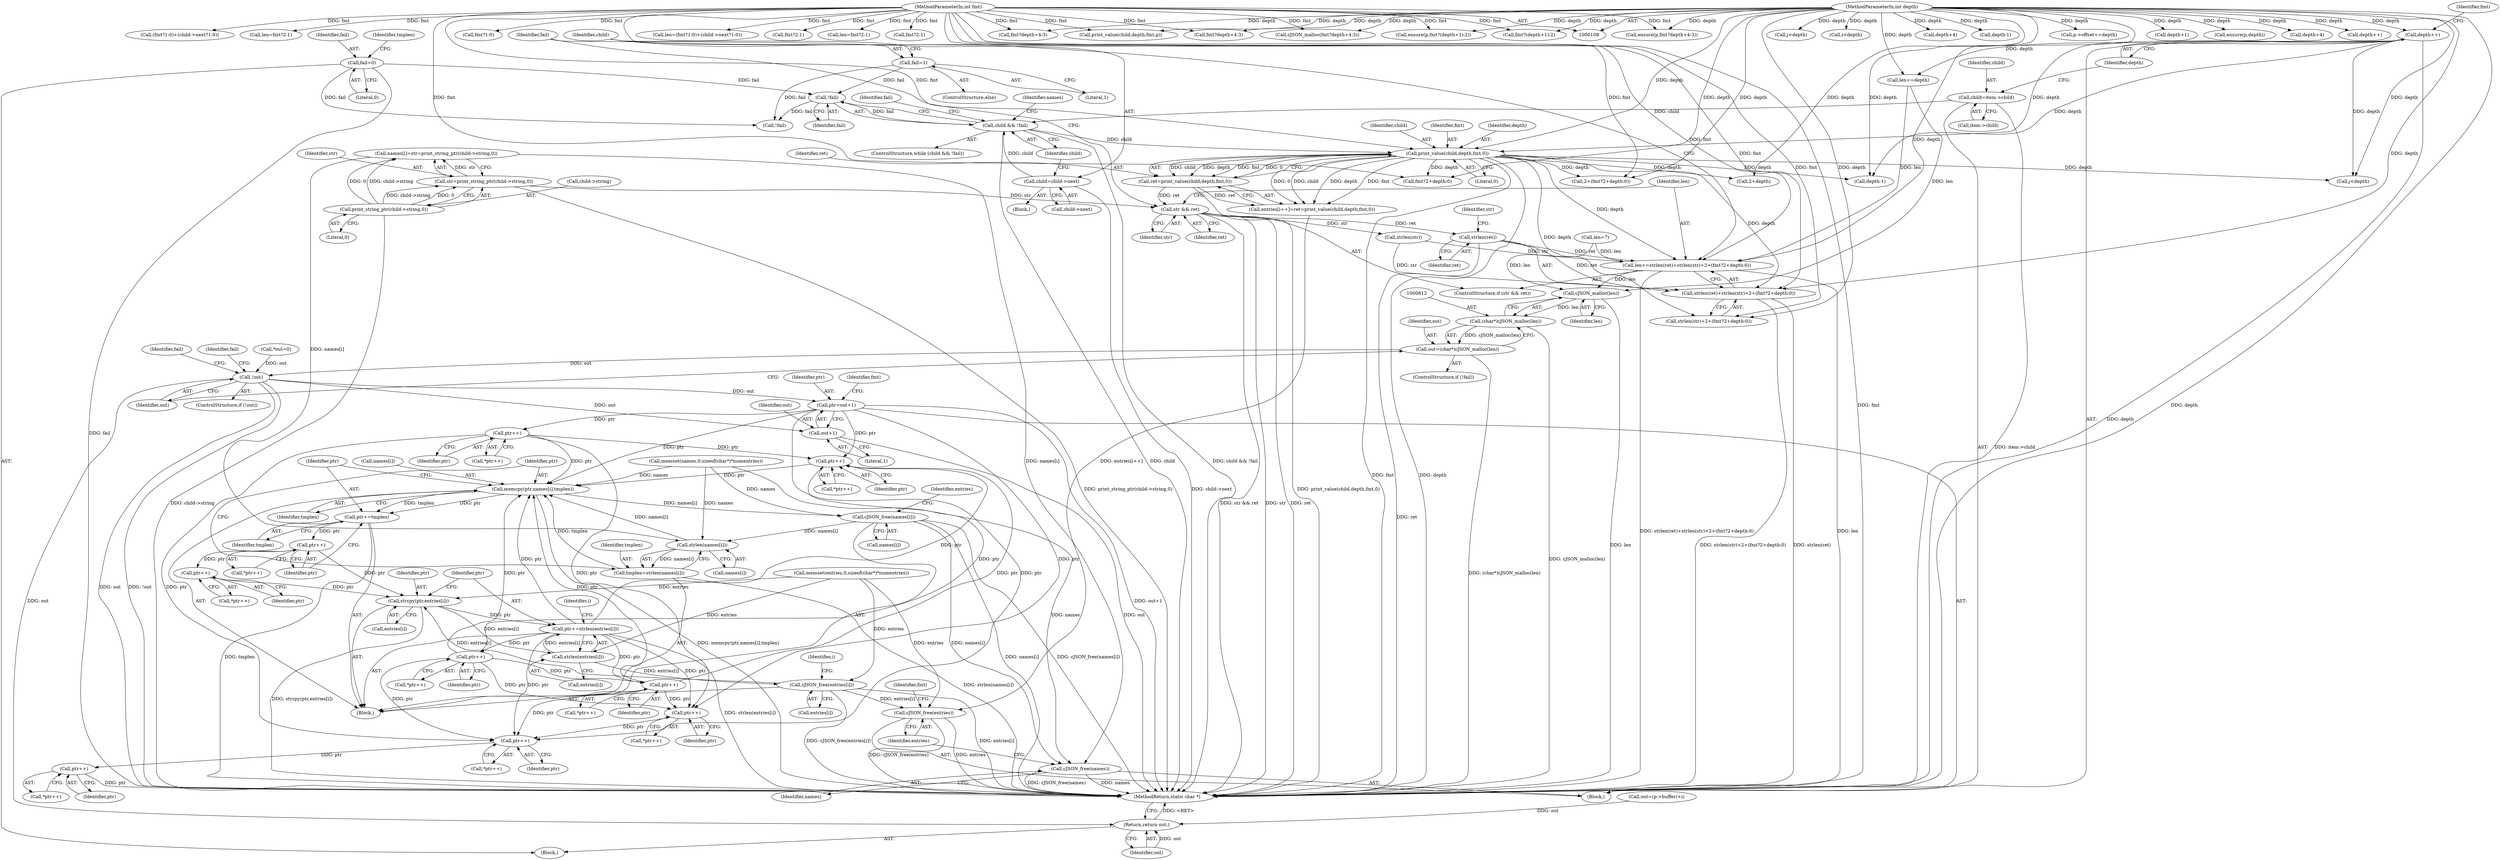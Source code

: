 digraph "0_iperf_91f2fa59e8ed80dfbf400add0164ee0e508e412a_42@API" {
"1000584" [label="(Call,strlen(ret))"];
"1000578" [label="(Call,str && ret)"];
"1000558" [label="(Call,str=print_string_ptr(child->string,0))"];
"1000560" [label="(Call,print_string_ptr(child->string,0))"];
"1000570" [label="(Call,ret=print_value(child,depth,fmt,0))"];
"1000572" [label="(Call,print_value(child,depth,fmt,0))"];
"1000549" [label="(Call,child && !fail)"];
"1000601" [label="(Call,child=child->next)"];
"1000536" [label="(Call,child=item->child)"];
"1000551" [label="(Call,!fail)"];
"1000598" [label="(Call,fail=1)"];
"1000149" [label="(Call,fail=0)"];
"1000541" [label="(Call,depth++)"];
"1000110" [label="(MethodParameterIn,int depth)"];
"1000111" [label="(MethodParameterIn,int fmt)"];
"1000581" [label="(Call,len+=strlen(ret)+strlen(str)+2+(fmt?2+depth:0))"];
"1000613" [label="(Call,cJSON_malloc(len))"];
"1000611" [label="(Call,(char*)cJSON_malloc(len))"];
"1000609" [label="(Call,out=(char*)cJSON_malloc(len))"];
"1000616" [label="(Call,!out)"];
"1000660" [label="(Call,ptr=out+1)"];
"1000669" [label="(Call,ptr++)"];
"1000699" [label="(Call,ptr++)"];
"1000708" [label="(Call,memcpy(ptr,names[i],tmplen))"];
"1000714" [label="(Call,ptr+=tmplen)"];
"1000719" [label="(Call,ptr++)"];
"1000726" [label="(Call,ptr++)"];
"1000729" [label="(Call,strcpy(ptr,entries[i]))"];
"1000734" [label="(Call,ptr+=strlen(entries[i]))"];
"1000748" [label="(Call,ptr++)"];
"1000755" [label="(Call,ptr++)"];
"1000789" [label="(Call,ptr++)"];
"1000794" [label="(Call,ptr++)"];
"1000799" [label="(Call,ptr++)"];
"1000736" [label="(Call,strlen(entries[i]))"];
"1000766" [label="(Call,cJSON_free(entries[i]))"];
"1000772" [label="(Call,cJSON_free(entries))"];
"1000762" [label="(Call,cJSON_free(names[i]))"];
"1000704" [label="(Call,strlen(names[i]))"];
"1000702" [label="(Call,tmplen=strlen(names[i]))"];
"1000770" [label="(Call,cJSON_free(names))"];
"1000662" [label="(Call,out+1)"];
"1000802" [label="(Return,return out;)"];
"1000583" [label="(Call,strlen(ret)+strlen(str)+2+(fmt?2+depth:0))"];
"1000572" [label="(Call,print_value(child,depth,fmt,0))"];
"1000564" [label="(Literal,0)"];
"1000714" [label="(Call,ptr+=tmplen)"];
"1000385" [label="(Call,len=(fmt?1:0)+(child->next?1:0))"];
"1000315" [label="(Call,j<depth)"];
"1000151" [label="(Literal,0)"];
"1000522" [label="(Call,memset(entries,0,sizeof(char*)*numentries))"];
"1000610" [label="(Identifier,out)"];
"1000661" [label="(Identifier,ptr)"];
"1000729" [label="(Call,strcpy(ptr,entries[i]))"];
"1000219" [label="(Call,i<depth)"];
"1000609" [label="(Call,out=(char*)cJSON_malloc(len))"];
"1000747" [label="(Call,*ptr++)"];
"1000591" [label="(Call,fmt?2+depth:0)"];
"1000548" [label="(ControlStructure,while (child && !fail))"];
"1000726" [label="(Call,ptr++)"];
"1000664" [label="(Literal,1)"];
"1000178" [label="(Call,depth+4)"];
"1000608" [label="(Identifier,fail)"];
"1000573" [label="(Identifier,child)"];
"1000541" [label="(Call,depth++)"];
"1000587" [label="(Call,strlen(str))"];
"1000578" [label="(Call,str && ret)"];
"1000762" [label="(Call,cJSON_free(names[i]))"];
"1000154" [label="(Identifier,tmplen)"];
"1000537" [label="(Identifier,child)"];
"1000585" [label="(Identifier,ret)"];
"1000571" [label="(Identifier,ret)"];
"1000176" [label="(Call,fmt?depth+4:3)"];
"1000463" [label="(Call,depth-1)"];
"1000669" [label="(Call,ptr++)"];
"1000800" [label="(Identifier,ptr)"];
"1000793" [label="(Call,*ptr++)"];
"1000709" [label="(Identifier,ptr)"];
"1000581" [label="(Call,len+=strlen(ret)+strlen(str)+2+(fmt?2+depth:0))"];
"1000123" [label="(Call,*out=0)"];
"1000685" [label="(Block,)"];
"1000772" [label="(Call,cJSON_free(entries))"];
"1000325" [label="(Call,p->offset+=depth)"];
"1000755" [label="(Call,ptr++)"];
"1000734" [label="(Call,ptr+=strlen(entries[i]))"];
"1000597" [label="(ControlStructure,else)"];
"1000766" [label="(Call,cJSON_free(entries[i]))"];
"1000617" [label="(Identifier,out)"];
"1000593" [label="(Call,2+depth)"];
"1000799" [label="(Call,ptr++)"];
"1000700" [label="(Identifier,ptr)"];
"1000446" [label="(Call,depth+1)"];
"1000603" [label="(Call,child->next)"];
"1000251" [label="(Call,fmt?2:1)"];
"1000719" [label="(Call,ptr++)"];
"1000575" [label="(Identifier,fmt)"];
"1000542" [label="(Identifier,depth)"];
"1000341" [label="(Call,len=fmt?2:1)"];
"1000544" [label="(Identifier,fmt)"];
"1000588" [label="(Identifier,str)"];
"1000725" [label="(Call,*ptr++)"];
"1000149" [label="(Call,fail=0)"];
"1000619" [label="(Identifier,fail)"];
"1000702" [label="(Call,tmplen=strlen(names[i]))"];
"1000343" [label="(Call,fmt?2:1)"];
"1000614" [label="(Identifier,len)"];
"1000558" [label="(Call,str=print_string_ptr(child->string,0))"];
"1000731" [label="(Call,entries[i])"];
"1000607" [label="(Call,!fail)"];
"1000748" [label="(Call,ptr++)"];
"1000703" [label="(Identifier,tmplen)"];
"1000670" [label="(Identifier,ptr)"];
"1000802" [label="(Return,return out;)"];
"1000789" [label="(Call,ptr++)"];
"1000794" [label="(Call,ptr++)"];
"1000444" [label="(Call,fmt?(depth+1):2)"];
"1000387" [label="(Call,(fmt?1:0)+(child->next?1:0))"];
"1000482" [label="(Call,out=(p->buffer)+i)"];
"1000586" [label="(Call,strlen(str)+2+(fmt?2+depth:0))"];
"1000490" [label="(Block,)"];
"1000771" [label="(Identifier,names)"];
"1000710" [label="(Call,names[i])"];
"1000737" [label="(Call,entries[i])"];
"1000763" [label="(Call,names[i])"];
"1000730" [label="(Identifier,ptr)"];
"1000749" [label="(Identifier,ptr)"];
"1000804" [label="(MethodReturn,static char *)"];
"1000602" [label="(Identifier,child)"];
"1000622" [label="(Identifier,fail)"];
"1000130" [label="(Call,len=7)"];
"1000767" [label="(Call,entries[i])"];
"1000666" [label="(Identifier,fmt)"];
"1000545" [label="(Call,len+=depth)"];
"1000249" [label="(Call,len=fmt?2:1)"];
"1000600" [label="(Literal,1)"];
"1000303" [label="(Call,ensure(p,depth))"];
"1000553" [label="(Block,)"];
"1000111" [label="(MethodParameterIn,int fmt)"];
"1000529" [label="(Call,memset(names,0,sizeof(char*)*numentries))"];
"1000110" [label="(MethodParameterIn,int depth)"];
"1000742" [label="(Identifier,i)"];
"1000574" [label="(Identifier,depth)"];
"1000190" [label="(Call,depth+4)"];
"1000538" [label="(Call,item->child)"];
"1000536" [label="(Call,child=item->child)"];
"1000795" [label="(Identifier,ptr)"];
"1000611" [label="(Call,(char*)cJSON_malloc(len))"];
"1000554" [label="(Call,names[i]=str=print_string_ptr(child->string,0))"];
"1000560" [label="(Call,print_string_ptr(child->string,0))"];
"1000699" [label="(Call,ptr++)"];
"1000549" [label="(Call,child && !fail)"];
"1000613" [label="(Call,cJSON_malloc(len))"];
"1000692" [label="(Call,j<depth)"];
"1000713" [label="(Identifier,tmplen)"];
"1000704" [label="(Call,strlen(names[i]))"];
"1000174" [label="(Call,ensure(p,fmt?depth+4:3))"];
"1000715" [label="(Identifier,ptr)"];
"1000684" [label="(Identifier,i)"];
"1000768" [label="(Identifier,entries)"];
"1000705" [label="(Call,names[i])"];
"1000150" [label="(Identifier,fail)"];
"1000601" [label="(Call,child=child->next)"];
"1000708" [label="(Call,memcpy(ptr,names[i],tmplen))"];
"1000662" [label="(Call,out+1)"];
"1000663" [label="(Identifier,out)"];
"1000579" [label="(Identifier,str)"];
"1000756" [label="(Identifier,ptr)"];
"1000582" [label="(Identifier,len)"];
"1000388" [label="(Call,fmt?1:0)"];
"1000188" [label="(Call,fmt?depth+4:3)"];
"1000559" [label="(Identifier,str)"];
"1000374" [label="(Call,print_value(child,depth,fmt,p))"];
"1000570" [label="(Call,ret=print_value(child,depth,fmt,0))"];
"1000718" [label="(Call,*ptr++)"];
"1000798" [label="(Call,*ptr++)"];
"1000577" [label="(ControlStructure,if (str && ret))"];
"1000552" [label="(Identifier,fail)"];
"1000576" [label="(Literal,0)"];
"1000584" [label="(Call,strlen(ret))"];
"1000803" [label="(Identifier,out)"];
"1000727" [label="(Identifier,ptr)"];
"1000565" [label="(Call,entries[i++]=ret=print_value(child,depth,fmt,0))"];
"1000660" [label="(Call,ptr=out+1)"];
"1000775" [label="(Identifier,fmt)"];
"1000698" [label="(Call,*ptr++)"];
"1000113" [label="(Block,)"];
"1000716" [label="(Identifier,tmplen)"];
"1000616" [label="(Call,!out)"];
"1000735" [label="(Identifier,ptr)"];
"1000589" [label="(Call,2+(fmt?2+depth:0))"];
"1000754" [label="(Call,*ptr++)"];
"1000561" [label="(Call,child->string)"];
"1000782" [label="(Call,depth-1)"];
"1000556" [label="(Identifier,names)"];
"1000187" [label="(Call,cJSON_malloc(fmt?depth+4:3))"];
"1000293" [label="(Call,depth++)"];
"1000580" [label="(Identifier,ret)"];
"1000790" [label="(Identifier,ptr)"];
"1000551" [label="(Call,!fail)"];
"1000788" [label="(Call,*ptr++)"];
"1000550" [label="(Identifier,child)"];
"1000598" [label="(Call,fail=1)"];
"1000599" [label="(Identifier,fail)"];
"1000736" [label="(Call,strlen(entries[i]))"];
"1000668" [label="(Call,*ptr++)"];
"1000606" [label="(ControlStructure,if (!fail))"];
"1000442" [label="(Call,ensure(p,fmt?(depth+1):2))"];
"1000615" [label="(ControlStructure,if (!out))"];
"1000770" [label="(Call,cJSON_free(names))"];
"1000583" [label="(Call,strlen(ret)+strlen(str)+2+(fmt?2+depth:0))"];
"1000773" [label="(Identifier,entries)"];
"1000720" [label="(Identifier,ptr)"];
"1000584" -> "1000583"  [label="AST: "];
"1000584" -> "1000585"  [label="CFG: "];
"1000585" -> "1000584"  [label="AST: "];
"1000588" -> "1000584"  [label="CFG: "];
"1000584" -> "1000804"  [label="DDG: ret"];
"1000584" -> "1000581"  [label="DDG: ret"];
"1000584" -> "1000583"  [label="DDG: ret"];
"1000578" -> "1000584"  [label="DDG: ret"];
"1000578" -> "1000577"  [label="AST: "];
"1000578" -> "1000579"  [label="CFG: "];
"1000578" -> "1000580"  [label="CFG: "];
"1000579" -> "1000578"  [label="AST: "];
"1000580" -> "1000578"  [label="AST: "];
"1000582" -> "1000578"  [label="CFG: "];
"1000599" -> "1000578"  [label="CFG: "];
"1000578" -> "1000804"  [label="DDG: str"];
"1000578" -> "1000804"  [label="DDG: ret"];
"1000578" -> "1000804"  [label="DDG: str && ret"];
"1000558" -> "1000578"  [label="DDG: str"];
"1000570" -> "1000578"  [label="DDG: ret"];
"1000578" -> "1000587"  [label="DDG: str"];
"1000558" -> "1000554"  [label="AST: "];
"1000558" -> "1000560"  [label="CFG: "];
"1000559" -> "1000558"  [label="AST: "];
"1000560" -> "1000558"  [label="AST: "];
"1000554" -> "1000558"  [label="CFG: "];
"1000558" -> "1000804"  [label="DDG: print_string_ptr(child->string,0)"];
"1000558" -> "1000554"  [label="DDG: str"];
"1000560" -> "1000558"  [label="DDG: child->string"];
"1000560" -> "1000558"  [label="DDG: 0"];
"1000560" -> "1000564"  [label="CFG: "];
"1000561" -> "1000560"  [label="AST: "];
"1000564" -> "1000560"  [label="AST: "];
"1000560" -> "1000804"  [label="DDG: child->string"];
"1000560" -> "1000554"  [label="DDG: child->string"];
"1000560" -> "1000554"  [label="DDG: 0"];
"1000570" -> "1000565"  [label="AST: "];
"1000570" -> "1000572"  [label="CFG: "];
"1000571" -> "1000570"  [label="AST: "];
"1000572" -> "1000570"  [label="AST: "];
"1000565" -> "1000570"  [label="CFG: "];
"1000570" -> "1000804"  [label="DDG: print_value(child,depth,fmt,0)"];
"1000570" -> "1000565"  [label="DDG: ret"];
"1000572" -> "1000570"  [label="DDG: child"];
"1000572" -> "1000570"  [label="DDG: depth"];
"1000572" -> "1000570"  [label="DDG: fmt"];
"1000572" -> "1000570"  [label="DDG: 0"];
"1000572" -> "1000576"  [label="CFG: "];
"1000573" -> "1000572"  [label="AST: "];
"1000574" -> "1000572"  [label="AST: "];
"1000575" -> "1000572"  [label="AST: "];
"1000576" -> "1000572"  [label="AST: "];
"1000572" -> "1000804"  [label="DDG: fmt"];
"1000572" -> "1000804"  [label="DDG: depth"];
"1000572" -> "1000565"  [label="DDG: child"];
"1000572" -> "1000565"  [label="DDG: depth"];
"1000572" -> "1000565"  [label="DDG: fmt"];
"1000572" -> "1000565"  [label="DDG: 0"];
"1000549" -> "1000572"  [label="DDG: child"];
"1000541" -> "1000572"  [label="DDG: depth"];
"1000110" -> "1000572"  [label="DDG: depth"];
"1000111" -> "1000572"  [label="DDG: fmt"];
"1000572" -> "1000581"  [label="DDG: depth"];
"1000572" -> "1000583"  [label="DDG: depth"];
"1000572" -> "1000586"  [label="DDG: depth"];
"1000572" -> "1000589"  [label="DDG: depth"];
"1000572" -> "1000591"  [label="DDG: depth"];
"1000572" -> "1000593"  [label="DDG: depth"];
"1000572" -> "1000692"  [label="DDG: depth"];
"1000572" -> "1000782"  [label="DDG: depth"];
"1000549" -> "1000548"  [label="AST: "];
"1000549" -> "1000550"  [label="CFG: "];
"1000549" -> "1000551"  [label="CFG: "];
"1000550" -> "1000549"  [label="AST: "];
"1000551" -> "1000549"  [label="AST: "];
"1000556" -> "1000549"  [label="CFG: "];
"1000608" -> "1000549"  [label="CFG: "];
"1000549" -> "1000804"  [label="DDG: child"];
"1000549" -> "1000804"  [label="DDG: child && !fail"];
"1000601" -> "1000549"  [label="DDG: child"];
"1000536" -> "1000549"  [label="DDG: child"];
"1000551" -> "1000549"  [label="DDG: fail"];
"1000601" -> "1000553"  [label="AST: "];
"1000601" -> "1000603"  [label="CFG: "];
"1000602" -> "1000601"  [label="AST: "];
"1000603" -> "1000601"  [label="AST: "];
"1000550" -> "1000601"  [label="CFG: "];
"1000601" -> "1000804"  [label="DDG: child->next"];
"1000536" -> "1000490"  [label="AST: "];
"1000536" -> "1000538"  [label="CFG: "];
"1000537" -> "1000536"  [label="AST: "];
"1000538" -> "1000536"  [label="AST: "];
"1000542" -> "1000536"  [label="CFG: "];
"1000536" -> "1000804"  [label="DDG: item->child"];
"1000551" -> "1000552"  [label="CFG: "];
"1000552" -> "1000551"  [label="AST: "];
"1000598" -> "1000551"  [label="DDG: fail"];
"1000149" -> "1000551"  [label="DDG: fail"];
"1000551" -> "1000607"  [label="DDG: fail"];
"1000598" -> "1000597"  [label="AST: "];
"1000598" -> "1000600"  [label="CFG: "];
"1000599" -> "1000598"  [label="AST: "];
"1000600" -> "1000598"  [label="AST: "];
"1000602" -> "1000598"  [label="CFG: "];
"1000598" -> "1000607"  [label="DDG: fail"];
"1000149" -> "1000113"  [label="AST: "];
"1000149" -> "1000151"  [label="CFG: "];
"1000150" -> "1000149"  [label="AST: "];
"1000151" -> "1000149"  [label="AST: "];
"1000154" -> "1000149"  [label="CFG: "];
"1000149" -> "1000804"  [label="DDG: fail"];
"1000149" -> "1000607"  [label="DDG: fail"];
"1000541" -> "1000490"  [label="AST: "];
"1000541" -> "1000542"  [label="CFG: "];
"1000542" -> "1000541"  [label="AST: "];
"1000544" -> "1000541"  [label="CFG: "];
"1000541" -> "1000804"  [label="DDG: depth"];
"1000110" -> "1000541"  [label="DDG: depth"];
"1000541" -> "1000545"  [label="DDG: depth"];
"1000541" -> "1000692"  [label="DDG: depth"];
"1000541" -> "1000782"  [label="DDG: depth"];
"1000110" -> "1000108"  [label="AST: "];
"1000110" -> "1000804"  [label="DDG: depth"];
"1000110" -> "1000174"  [label="DDG: depth"];
"1000110" -> "1000176"  [label="DDG: depth"];
"1000110" -> "1000178"  [label="DDG: depth"];
"1000110" -> "1000187"  [label="DDG: depth"];
"1000110" -> "1000188"  [label="DDG: depth"];
"1000110" -> "1000190"  [label="DDG: depth"];
"1000110" -> "1000219"  [label="DDG: depth"];
"1000110" -> "1000293"  [label="DDG: depth"];
"1000110" -> "1000303"  [label="DDG: depth"];
"1000110" -> "1000315"  [label="DDG: depth"];
"1000110" -> "1000325"  [label="DDG: depth"];
"1000110" -> "1000374"  [label="DDG: depth"];
"1000110" -> "1000442"  [label="DDG: depth"];
"1000110" -> "1000444"  [label="DDG: depth"];
"1000110" -> "1000446"  [label="DDG: depth"];
"1000110" -> "1000463"  [label="DDG: depth"];
"1000110" -> "1000545"  [label="DDG: depth"];
"1000110" -> "1000581"  [label="DDG: depth"];
"1000110" -> "1000583"  [label="DDG: depth"];
"1000110" -> "1000586"  [label="DDG: depth"];
"1000110" -> "1000589"  [label="DDG: depth"];
"1000110" -> "1000591"  [label="DDG: depth"];
"1000110" -> "1000593"  [label="DDG: depth"];
"1000110" -> "1000692"  [label="DDG: depth"];
"1000110" -> "1000782"  [label="DDG: depth"];
"1000111" -> "1000108"  [label="AST: "];
"1000111" -> "1000804"  [label="DDG: fmt"];
"1000111" -> "1000174"  [label="DDG: fmt"];
"1000111" -> "1000176"  [label="DDG: fmt"];
"1000111" -> "1000187"  [label="DDG: fmt"];
"1000111" -> "1000188"  [label="DDG: fmt"];
"1000111" -> "1000249"  [label="DDG: fmt"];
"1000111" -> "1000251"  [label="DDG: fmt"];
"1000111" -> "1000341"  [label="DDG: fmt"];
"1000111" -> "1000343"  [label="DDG: fmt"];
"1000111" -> "1000374"  [label="DDG: fmt"];
"1000111" -> "1000385"  [label="DDG: fmt"];
"1000111" -> "1000387"  [label="DDG: fmt"];
"1000111" -> "1000388"  [label="DDG: fmt"];
"1000111" -> "1000442"  [label="DDG: fmt"];
"1000111" -> "1000444"  [label="DDG: fmt"];
"1000111" -> "1000581"  [label="DDG: fmt"];
"1000111" -> "1000583"  [label="DDG: fmt"];
"1000111" -> "1000586"  [label="DDG: fmt"];
"1000111" -> "1000589"  [label="DDG: fmt"];
"1000111" -> "1000591"  [label="DDG: fmt"];
"1000581" -> "1000577"  [label="AST: "];
"1000581" -> "1000583"  [label="CFG: "];
"1000582" -> "1000581"  [label="AST: "];
"1000583" -> "1000581"  [label="AST: "];
"1000602" -> "1000581"  [label="CFG: "];
"1000581" -> "1000804"  [label="DDG: strlen(ret)+strlen(str)+2+(fmt?2+depth:0)"];
"1000581" -> "1000804"  [label="DDG: len"];
"1000587" -> "1000581"  [label="DDG: str"];
"1000545" -> "1000581"  [label="DDG: len"];
"1000130" -> "1000581"  [label="DDG: len"];
"1000581" -> "1000613"  [label="DDG: len"];
"1000613" -> "1000611"  [label="AST: "];
"1000613" -> "1000614"  [label="CFG: "];
"1000614" -> "1000613"  [label="AST: "];
"1000611" -> "1000613"  [label="CFG: "];
"1000613" -> "1000804"  [label="DDG: len"];
"1000613" -> "1000611"  [label="DDG: len"];
"1000545" -> "1000613"  [label="DDG: len"];
"1000130" -> "1000613"  [label="DDG: len"];
"1000611" -> "1000609"  [label="AST: "];
"1000612" -> "1000611"  [label="AST: "];
"1000609" -> "1000611"  [label="CFG: "];
"1000611" -> "1000804"  [label="DDG: cJSON_malloc(len)"];
"1000611" -> "1000609"  [label="DDG: cJSON_malloc(len)"];
"1000609" -> "1000606"  [label="AST: "];
"1000610" -> "1000609"  [label="AST: "];
"1000617" -> "1000609"  [label="CFG: "];
"1000609" -> "1000804"  [label="DDG: (char*)cJSON_malloc(len)"];
"1000609" -> "1000616"  [label="DDG: out"];
"1000616" -> "1000615"  [label="AST: "];
"1000616" -> "1000617"  [label="CFG: "];
"1000617" -> "1000616"  [label="AST: "];
"1000619" -> "1000616"  [label="CFG: "];
"1000622" -> "1000616"  [label="CFG: "];
"1000616" -> "1000804"  [label="DDG: out"];
"1000616" -> "1000804"  [label="DDG: !out"];
"1000123" -> "1000616"  [label="DDG: out"];
"1000616" -> "1000660"  [label="DDG: out"];
"1000616" -> "1000662"  [label="DDG: out"];
"1000616" -> "1000802"  [label="DDG: out"];
"1000660" -> "1000490"  [label="AST: "];
"1000660" -> "1000662"  [label="CFG: "];
"1000661" -> "1000660"  [label="AST: "];
"1000662" -> "1000660"  [label="AST: "];
"1000666" -> "1000660"  [label="CFG: "];
"1000660" -> "1000804"  [label="DDG: out+1"];
"1000660" -> "1000669"  [label="DDG: ptr"];
"1000660" -> "1000699"  [label="DDG: ptr"];
"1000660" -> "1000708"  [label="DDG: ptr"];
"1000660" -> "1000789"  [label="DDG: ptr"];
"1000660" -> "1000794"  [label="DDG: ptr"];
"1000669" -> "1000668"  [label="AST: "];
"1000669" -> "1000670"  [label="CFG: "];
"1000670" -> "1000669"  [label="AST: "];
"1000668" -> "1000669"  [label="CFG: "];
"1000669" -> "1000699"  [label="DDG: ptr"];
"1000669" -> "1000708"  [label="DDG: ptr"];
"1000669" -> "1000789"  [label="DDG: ptr"];
"1000669" -> "1000794"  [label="DDG: ptr"];
"1000699" -> "1000698"  [label="AST: "];
"1000699" -> "1000700"  [label="CFG: "];
"1000700" -> "1000699"  [label="AST: "];
"1000698" -> "1000699"  [label="CFG: "];
"1000734" -> "1000699"  [label="DDG: ptr"];
"1000748" -> "1000699"  [label="DDG: ptr"];
"1000755" -> "1000699"  [label="DDG: ptr"];
"1000699" -> "1000708"  [label="DDG: ptr"];
"1000708" -> "1000685"  [label="AST: "];
"1000708" -> "1000713"  [label="CFG: "];
"1000709" -> "1000708"  [label="AST: "];
"1000710" -> "1000708"  [label="AST: "];
"1000713" -> "1000708"  [label="AST: "];
"1000715" -> "1000708"  [label="CFG: "];
"1000708" -> "1000804"  [label="DDG: memcpy(ptr,names[i],tmplen)"];
"1000734" -> "1000708"  [label="DDG: ptr"];
"1000748" -> "1000708"  [label="DDG: ptr"];
"1000755" -> "1000708"  [label="DDG: ptr"];
"1000529" -> "1000708"  [label="DDG: names"];
"1000704" -> "1000708"  [label="DDG: names[i]"];
"1000702" -> "1000708"  [label="DDG: tmplen"];
"1000708" -> "1000714"  [label="DDG: tmplen"];
"1000708" -> "1000714"  [label="DDG: ptr"];
"1000708" -> "1000762"  [label="DDG: names[i]"];
"1000714" -> "1000685"  [label="AST: "];
"1000714" -> "1000716"  [label="CFG: "];
"1000715" -> "1000714"  [label="AST: "];
"1000716" -> "1000714"  [label="AST: "];
"1000720" -> "1000714"  [label="CFG: "];
"1000714" -> "1000804"  [label="DDG: tmplen"];
"1000714" -> "1000719"  [label="DDG: ptr"];
"1000719" -> "1000718"  [label="AST: "];
"1000719" -> "1000720"  [label="CFG: "];
"1000720" -> "1000719"  [label="AST: "];
"1000718" -> "1000719"  [label="CFG: "];
"1000719" -> "1000726"  [label="DDG: ptr"];
"1000719" -> "1000729"  [label="DDG: ptr"];
"1000726" -> "1000725"  [label="AST: "];
"1000726" -> "1000727"  [label="CFG: "];
"1000727" -> "1000726"  [label="AST: "];
"1000725" -> "1000726"  [label="CFG: "];
"1000726" -> "1000729"  [label="DDG: ptr"];
"1000729" -> "1000685"  [label="AST: "];
"1000729" -> "1000731"  [label="CFG: "];
"1000730" -> "1000729"  [label="AST: "];
"1000731" -> "1000729"  [label="AST: "];
"1000735" -> "1000729"  [label="CFG: "];
"1000729" -> "1000804"  [label="DDG: strcpy(ptr,entries[i])"];
"1000766" -> "1000729"  [label="DDG: entries[i]"];
"1000522" -> "1000729"  [label="DDG: entries"];
"1000729" -> "1000734"  [label="DDG: ptr"];
"1000729" -> "1000736"  [label="DDG: entries[i]"];
"1000734" -> "1000685"  [label="AST: "];
"1000734" -> "1000736"  [label="CFG: "];
"1000735" -> "1000734"  [label="AST: "];
"1000736" -> "1000734"  [label="AST: "];
"1000742" -> "1000734"  [label="CFG: "];
"1000734" -> "1000804"  [label="DDG: strlen(entries[i])"];
"1000736" -> "1000734"  [label="DDG: entries[i]"];
"1000734" -> "1000748"  [label="DDG: ptr"];
"1000734" -> "1000755"  [label="DDG: ptr"];
"1000734" -> "1000789"  [label="DDG: ptr"];
"1000734" -> "1000794"  [label="DDG: ptr"];
"1000748" -> "1000747"  [label="AST: "];
"1000748" -> "1000749"  [label="CFG: "];
"1000749" -> "1000748"  [label="AST: "];
"1000747" -> "1000748"  [label="CFG: "];
"1000748" -> "1000755"  [label="DDG: ptr"];
"1000748" -> "1000789"  [label="DDG: ptr"];
"1000748" -> "1000794"  [label="DDG: ptr"];
"1000755" -> "1000754"  [label="AST: "];
"1000755" -> "1000756"  [label="CFG: "];
"1000756" -> "1000755"  [label="AST: "];
"1000754" -> "1000755"  [label="CFG: "];
"1000755" -> "1000789"  [label="DDG: ptr"];
"1000755" -> "1000794"  [label="DDG: ptr"];
"1000789" -> "1000788"  [label="AST: "];
"1000789" -> "1000790"  [label="CFG: "];
"1000790" -> "1000789"  [label="AST: "];
"1000788" -> "1000789"  [label="CFG: "];
"1000789" -> "1000794"  [label="DDG: ptr"];
"1000794" -> "1000793"  [label="AST: "];
"1000794" -> "1000795"  [label="CFG: "];
"1000795" -> "1000794"  [label="AST: "];
"1000793" -> "1000794"  [label="CFG: "];
"1000794" -> "1000799"  [label="DDG: ptr"];
"1000799" -> "1000798"  [label="AST: "];
"1000799" -> "1000800"  [label="CFG: "];
"1000800" -> "1000799"  [label="AST: "];
"1000798" -> "1000799"  [label="CFG: "];
"1000799" -> "1000804"  [label="DDG: ptr"];
"1000736" -> "1000737"  [label="CFG: "];
"1000737" -> "1000736"  [label="AST: "];
"1000522" -> "1000736"  [label="DDG: entries"];
"1000736" -> "1000766"  [label="DDG: entries[i]"];
"1000766" -> "1000685"  [label="AST: "];
"1000766" -> "1000767"  [label="CFG: "];
"1000767" -> "1000766"  [label="AST: "];
"1000684" -> "1000766"  [label="CFG: "];
"1000766" -> "1000804"  [label="DDG: entries[i]"];
"1000766" -> "1000804"  [label="DDG: cJSON_free(entries[i])"];
"1000522" -> "1000766"  [label="DDG: entries"];
"1000766" -> "1000772"  [label="DDG: entries[i]"];
"1000772" -> "1000490"  [label="AST: "];
"1000772" -> "1000773"  [label="CFG: "];
"1000773" -> "1000772"  [label="AST: "];
"1000775" -> "1000772"  [label="CFG: "];
"1000772" -> "1000804"  [label="DDG: entries"];
"1000772" -> "1000804"  [label="DDG: cJSON_free(entries)"];
"1000565" -> "1000772"  [label="DDG: entries[i++]"];
"1000522" -> "1000772"  [label="DDG: entries"];
"1000762" -> "1000685"  [label="AST: "];
"1000762" -> "1000763"  [label="CFG: "];
"1000763" -> "1000762"  [label="AST: "];
"1000768" -> "1000762"  [label="CFG: "];
"1000762" -> "1000804"  [label="DDG: cJSON_free(names[i])"];
"1000762" -> "1000804"  [label="DDG: names[i]"];
"1000762" -> "1000704"  [label="DDG: names[i]"];
"1000529" -> "1000762"  [label="DDG: names"];
"1000762" -> "1000770"  [label="DDG: names[i]"];
"1000704" -> "1000702"  [label="AST: "];
"1000704" -> "1000705"  [label="CFG: "];
"1000705" -> "1000704"  [label="AST: "];
"1000702" -> "1000704"  [label="CFG: "];
"1000704" -> "1000702"  [label="DDG: names[i]"];
"1000554" -> "1000704"  [label="DDG: names[i]"];
"1000529" -> "1000704"  [label="DDG: names"];
"1000702" -> "1000685"  [label="AST: "];
"1000703" -> "1000702"  [label="AST: "];
"1000709" -> "1000702"  [label="CFG: "];
"1000702" -> "1000804"  [label="DDG: strlen(names[i])"];
"1000770" -> "1000490"  [label="AST: "];
"1000770" -> "1000771"  [label="CFG: "];
"1000771" -> "1000770"  [label="AST: "];
"1000773" -> "1000770"  [label="CFG: "];
"1000770" -> "1000804"  [label="DDG: cJSON_free(names)"];
"1000770" -> "1000804"  [label="DDG: names"];
"1000554" -> "1000770"  [label="DDG: names[i]"];
"1000529" -> "1000770"  [label="DDG: names"];
"1000662" -> "1000664"  [label="CFG: "];
"1000663" -> "1000662"  [label="AST: "];
"1000664" -> "1000662"  [label="AST: "];
"1000662" -> "1000804"  [label="DDG: out"];
"1000802" -> "1000113"  [label="AST: "];
"1000802" -> "1000803"  [label="CFG: "];
"1000803" -> "1000802"  [label="AST: "];
"1000804" -> "1000802"  [label="CFG: "];
"1000802" -> "1000804"  [label="DDG: <RET>"];
"1000803" -> "1000802"  [label="DDG: out"];
"1000482" -> "1000802"  [label="DDG: out"];
"1000583" -> "1000586"  [label="CFG: "];
"1000586" -> "1000583"  [label="AST: "];
"1000583" -> "1000804"  [label="DDG: strlen(ret)"];
"1000583" -> "1000804"  [label="DDG: strlen(str)+2+(fmt?2+depth:0)"];
"1000587" -> "1000583"  [label="DDG: str"];
}
